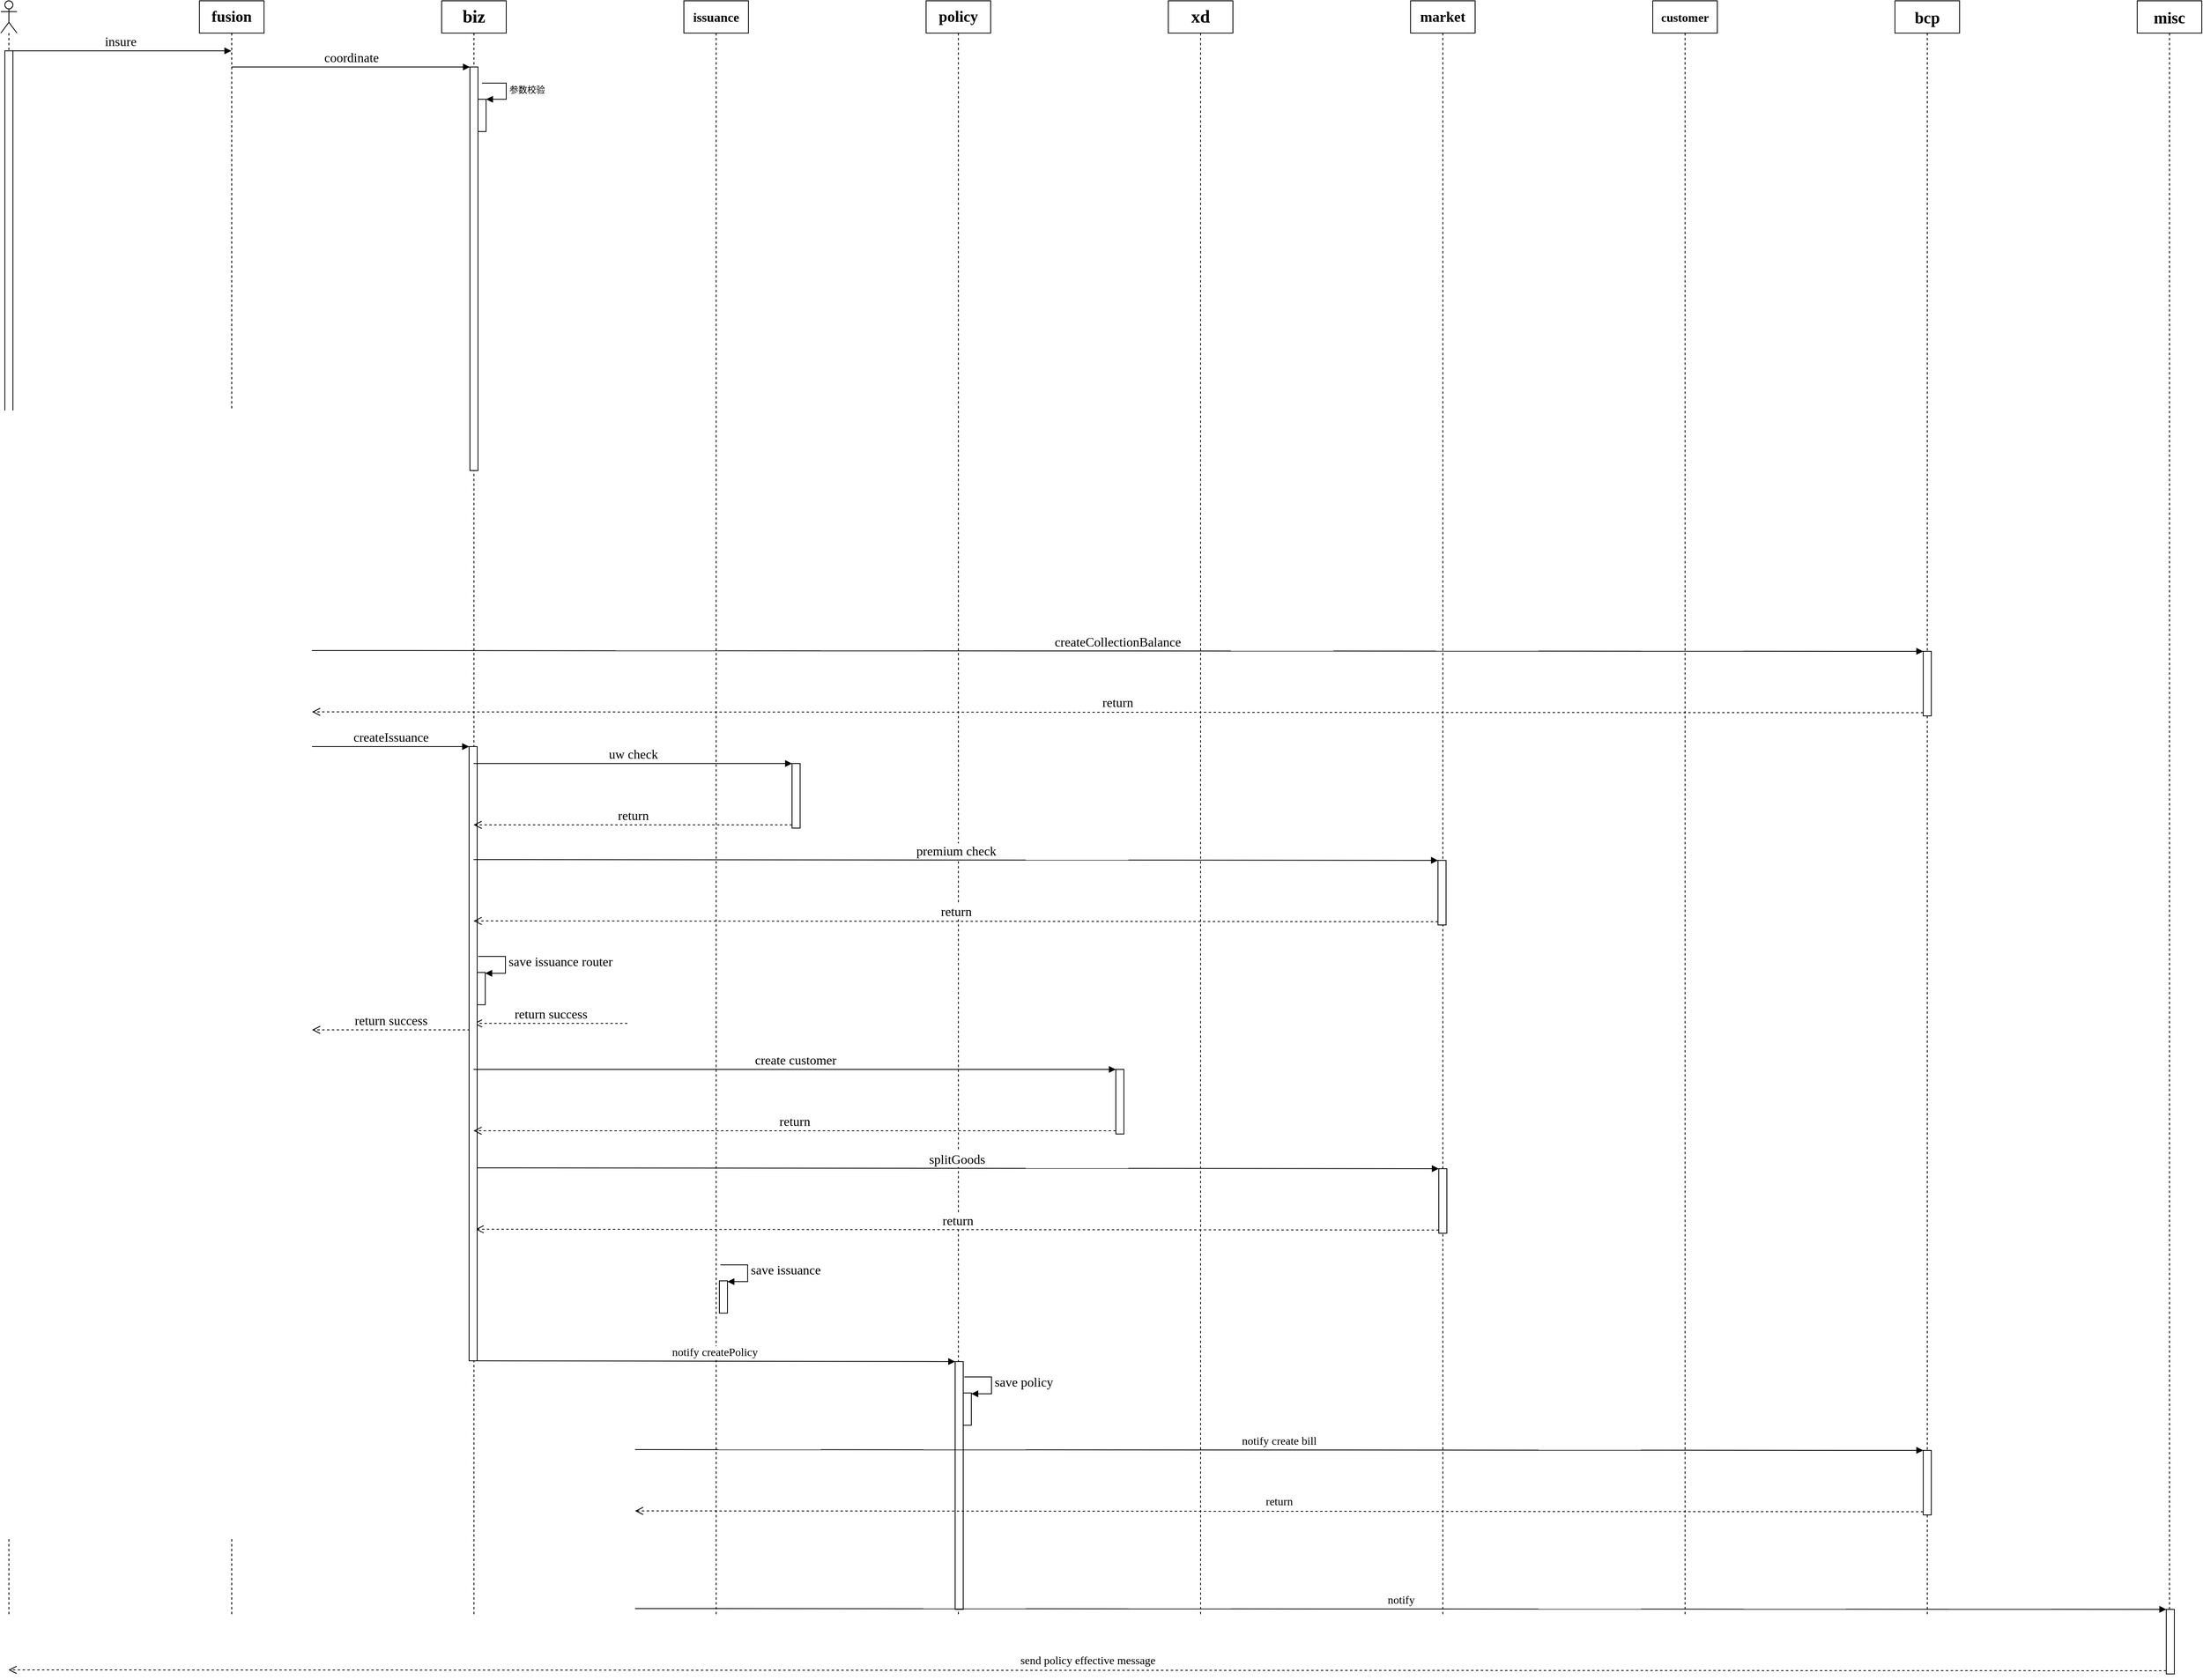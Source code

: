 <mxfile version="20.5.3" type="embed"><diagram name="Page-1" id="c7558073-3199-34d8-9f00-42111426c3f3"><mxGraphModel dx="1379" dy="862" grid="1" gridSize="10" guides="1" tooltips="1" connect="1" arrows="1" fold="1" page="1" pageScale="1" pageWidth="826" pageHeight="1169" background="none" math="0" shadow="0"><root><mxCell id="0"/><mxCell id="1" parent="0"/><mxCell id="127" value="fusion" style="shape=umlLifeline;perimeter=lifelinePerimeter;whiteSpace=wrap;html=1;container=1;collapsible=0;recursiveResize=0;outlineConnect=0;fontFamily=Lucida Console;fontSize=19;fontStyle=1" parent="1" vertex="1"><mxGeometry x="300" y="98" width="80" height="2000" as="geometry"/></mxCell><mxCell id="129" value="" style="shape=umlLifeline;participant=umlActor;perimeter=lifelinePerimeter;whiteSpace=wrap;html=1;container=1;collapsible=0;recursiveResize=0;verticalAlign=top;spacingTop=36;outlineConnect=0;fontSize=20;" parent="1" vertex="1"><mxGeometry x="54" y="98" width="20" height="2000" as="geometry"/></mxCell><mxCell id="150" value="insure" style="html=1;verticalAlign=bottom;endArrow=block;rounded=0;fontFamily=Lucida Console;fontSize=16;" parent="129" target="127" edge="1"><mxGeometry width="80" relative="1" as="geometry"><mxPoint x="10" y="62" as="sourcePoint"/><mxPoint x="90" y="62" as="targetPoint"/></mxGeometry></mxCell><mxCell id="133" value="" style="html=1;points=[];perimeter=orthogonalPerimeter;" parent="1" vertex="1"><mxGeometry x="59" y="160" width="10" height="1310" as="geometry"/></mxCell><mxCell id="134" value="issuance" style="shape=umlLifeline;perimeter=lifelinePerimeter;whiteSpace=wrap;html=1;container=1;collapsible=0;recursiveResize=0;outlineConnect=0;fontFamily=Lucida Console;fontSize=16;fontStyle=1" parent="1" vertex="1"><mxGeometry x="900" y="98" width="80" height="2000" as="geometry"/></mxCell><mxCell id="205" value="" style="html=1;points=[];perimeter=orthogonalPerimeter;fontFamily=Lucida Console;fontSize=16;" parent="134" vertex="1"><mxGeometry x="44" y="1585.94" width="10" height="40" as="geometry"/></mxCell><mxCell id="206" value="save issuance" style="edgeStyle=orthogonalEdgeStyle;html=1;align=left;spacingLeft=2;endArrow=block;rounded=0;entryX=1;entryY=0;fontFamily=Lucida Console;fontSize=16;exitX=1.224;exitY=0.293;exitDx=0;exitDy=0;exitPerimeter=0;" parent="134" edge="1"><mxGeometry relative="1" as="geometry"><mxPoint x="45.24" y="1566.073" as="sourcePoint"/><Array as="points"><mxPoint x="79" y="1565.94"/><mxPoint x="79" y="1586.94"/></Array><mxPoint x="54" y="1586.94" as="targetPoint"/></mxGeometry></mxCell><mxCell id="135" value="policy" style="shape=umlLifeline;perimeter=lifelinePerimeter;whiteSpace=wrap;html=1;container=1;collapsible=0;recursiveResize=0;outlineConnect=0;fontFamily=Lucida Console;fontSize=19;fontStyle=1" parent="1" vertex="1"><mxGeometry x="1200" y="98" width="80" height="2000" as="geometry"/></mxCell><mxCell id="209" value="" style="html=1;points=[];perimeter=orthogonalPerimeter;" parent="135" vertex="1"><mxGeometry x="36" y="1686" width="10" height="307" as="geometry"/></mxCell><mxCell id="212" value="" style="html=1;points=[];perimeter=orthogonalPerimeter;fontFamily=Lucida Console;fontSize=16;" parent="135" vertex="1"><mxGeometry x="46" y="1724.87" width="10" height="40" as="geometry"/></mxCell><mxCell id="213" value="save policy" style="edgeStyle=orthogonalEdgeStyle;html=1;align=left;spacingLeft=2;endArrow=block;rounded=0;entryX=1;entryY=0;fontFamily=Lucida Console;fontSize=16;exitX=1.224;exitY=0.293;exitDx=0;exitDy=0;exitPerimeter=0;" parent="135" edge="1"><mxGeometry relative="1" as="geometry"><mxPoint x="47.24" y="1705.003" as="sourcePoint"/><Array as="points"><mxPoint x="81" y="1704.87"/><mxPoint x="81" y="1725.87"/></Array><mxPoint x="56" y="1725.87" as="targetPoint"/></mxGeometry></mxCell><mxCell id="136" value="market" style="shape=umlLifeline;perimeter=lifelinePerimeter;whiteSpace=wrap;html=1;container=1;collapsible=0;recursiveResize=0;outlineConnect=0;fontFamily=Lucida Console;fontSize=18;fontStyle=1" parent="1" vertex="1"><mxGeometry x="1800" y="98" width="80" height="2000" as="geometry"/></mxCell><mxCell id="182" value="" style="html=1;points=[];perimeter=orthogonalPerimeter;fontFamily=Lucida Console;fontSize=16;" parent="136" vertex="1"><mxGeometry x="35" y="1447" width="10" height="80" as="geometry"/></mxCell><mxCell id="196" value="" style="html=1;points=[];perimeter=orthogonalPerimeter;fontFamily=Lucida Console;fontSize=16;" parent="136" vertex="1"><mxGeometry x="34" y="1065" width="10" height="80" as="geometry"/></mxCell><mxCell id="137" value="customer" style="shape=umlLifeline;perimeter=lifelinePerimeter;whiteSpace=wrap;html=1;container=1;collapsible=0;recursiveResize=0;outlineConnect=0;fontFamily=Lucida Console;fontSize=15;fontStyle=1" parent="1" vertex="1"><mxGeometry x="2100" y="98" width="80" height="2000" as="geometry"/></mxCell><mxCell id="138" value="bcp" style="shape=umlLifeline;perimeter=lifelinePerimeter;whiteSpace=wrap;html=1;container=1;collapsible=0;recursiveResize=0;outlineConnect=0;fontFamily=Lucida Console;fontSize=20;fontStyle=1" parent="1" vertex="1"><mxGeometry x="2400" y="98" width="80" height="2000" as="geometry"/></mxCell><mxCell id="187" value="" style="html=1;points=[];perimeter=orthogonalPerimeter;fontFamily=Lucida Console;fontSize=16;" parent="138" vertex="1"><mxGeometry x="35" y="806" width="10" height="80" as="geometry"/></mxCell><mxCell id="214" value="" style="html=1;points=[];perimeter=orthogonalPerimeter;fontFamily=Lucida Console;fontSize=14;" parent="138" vertex="1"><mxGeometry x="35" y="1796" width="10" height="80" as="geometry"/></mxCell><mxCell id="139" value="misc" style="shape=umlLifeline;perimeter=lifelinePerimeter;whiteSpace=wrap;html=1;container=1;collapsible=0;recursiveResize=0;outlineConnect=0;fontFamily=Lucida Console;fontSize=20;fontStyle=1" parent="1" vertex="1"><mxGeometry x="2700" y="98" width="80" height="2000" as="geometry"/></mxCell><mxCell id="217" value="" style="html=1;points=[];perimeter=orthogonalPerimeter;fontFamily=Lucida Console;fontSize=14;" parent="139" vertex="1"><mxGeometry x="36" y="1993" width="10" height="80" as="geometry"/></mxCell><mxCell id="143" value="biz" style="shape=umlLifeline;perimeter=lifelinePerimeter;whiteSpace=wrap;html=1;container=1;collapsible=0;recursiveResize=0;outlineConnect=0;fontFamily=Lucida Console;fontSize=22;fontStyle=1" parent="1" vertex="1"><mxGeometry x="600" y="98" width="80" height="2000" as="geometry"/></mxCell><mxCell id="202" value="" style="html=1;points=[];perimeter=orthogonalPerimeter;fontFamily=Lucida Console;fontSize=16;" parent="143" vertex="1"><mxGeometry x="35" y="82" width="10" height="500" as="geometry"/></mxCell><mxCell id="204" value="return success" style="html=1;verticalAlign=bottom;endArrow=open;dashed=1;endSize=8;exitX=0;exitY=0.95;rounded=0;fontFamily=Lucida Console;fontSize=16;" parent="143" edge="1"><mxGeometry relative="1" as="geometry"><mxPoint x="-160.5" y="1275.0" as="targetPoint"/><mxPoint x="35" y="1275.0" as="sourcePoint"/></mxGeometry></mxCell><mxCell id="167" value="return success" style="html=1;verticalAlign=bottom;endArrow=open;dashed=1;endSize=8;rounded=0;fontFamily=Lucida Console;fontSize=16;" parent="143" edge="1"><mxGeometry relative="1" as="geometry"><mxPoint x="230" y="1267" as="sourcePoint"/><mxPoint x="40" y="1267" as="targetPoint"/></mxGeometry></mxCell><mxCell id="220" value="" style="html=1;points=[];perimeter=orthogonalPerimeter;" vertex="1" parent="143"><mxGeometry x="45" y="122" width="10" height="40" as="geometry"/></mxCell><mxCell id="221" value="参数校验" style="edgeStyle=orthogonalEdgeStyle;html=1;align=left;spacingLeft=2;endArrow=block;rounded=0;entryX=1;entryY=0;" edge="1" target="220" parent="143"><mxGeometry relative="1" as="geometry"><mxPoint x="50" y="102" as="sourcePoint"/><Array as="points"><mxPoint x="80" y="102"/></Array></mxGeometry></mxCell><mxCell id="154" value="xd" style="shape=umlLifeline;perimeter=lifelinePerimeter;whiteSpace=wrap;html=1;container=1;collapsible=0;recursiveResize=0;outlineConnect=0;fontFamily=Lucida Console;fontStyle=1;fontSize=22;" parent="1" vertex="1"><mxGeometry x="1500" y="98" width="80" height="2000" as="geometry"/></mxCell><mxCell id="183" value="splitGoods" style="html=1;verticalAlign=bottom;endArrow=block;entryX=0;entryY=0;rounded=0;fontFamily=Lucida Console;fontSize=16;" parent="1" target="182" edge="1"><mxGeometry relative="1" as="geometry"><mxPoint x="641.324" y="1544" as="sourcePoint"/></mxGeometry></mxCell><mxCell id="184" value="return" style="html=1;verticalAlign=bottom;endArrow=open;dashed=1;endSize=8;exitX=0;exitY=0.95;rounded=0;fontFamily=Lucida Console;fontSize=16;" parent="1" source="182" edge="1"><mxGeometry relative="1" as="geometry"><mxPoint x="642" y="1620" as="targetPoint"/></mxGeometry></mxCell><mxCell id="188" value="createCollectionBalance" style="html=1;verticalAlign=bottom;endArrow=block;entryX=0;entryY=0;rounded=0;fontFamily=Lucida Console;fontSize=16;" parent="1" target="187" edge="1"><mxGeometry relative="1" as="geometry"><mxPoint x="439.324" y="903.0" as="sourcePoint"/></mxGeometry></mxCell><mxCell id="189" value="return" style="html=1;verticalAlign=bottom;endArrow=open;dashed=1;endSize=8;exitX=0;exitY=0.95;rounded=0;fontFamily=Lucida Console;fontSize=16;" parent="1" source="187" edge="1"><mxGeometry relative="1" as="geometry"><mxPoint x="439.5" y="979" as="targetPoint"/></mxGeometry></mxCell><mxCell id="190" value="" style="html=1;points=[];perimeter=orthogonalPerimeter;fontFamily=Lucida Console;fontSize=16;" parent="1" vertex="1"><mxGeometry x="634" y="1022" width="10" height="761" as="geometry"/></mxCell><mxCell id="191" value="createIssuance" style="html=1;verticalAlign=bottom;endArrow=block;entryX=0;entryY=0;rounded=0;fontFamily=Lucida Console;fontSize=16;" parent="1" target="190" edge="1"><mxGeometry relative="1" as="geometry"><mxPoint x="439.5" y="1022.0" as="sourcePoint"/></mxGeometry></mxCell><mxCell id="193" value="" style="html=1;points=[];perimeter=orthogonalPerimeter;fontFamily=Lucida Console;fontSize=16;" parent="1" vertex="1"><mxGeometry x="1034" y="1043" width="10" height="80" as="geometry"/></mxCell><mxCell id="194" value="uw check" style="html=1;verticalAlign=bottom;endArrow=block;entryX=0;entryY=0;rounded=0;fontFamily=Lucida Console;fontSize=16;" parent="1" target="193" edge="1"><mxGeometry relative="1" as="geometry"><mxPoint x="639.5" y="1043" as="sourcePoint"/></mxGeometry></mxCell><mxCell id="195" value="return" style="html=1;verticalAlign=bottom;endArrow=open;dashed=1;endSize=8;exitX=0;exitY=0.95;rounded=0;fontFamily=Lucida Console;fontSize=16;" parent="1" source="193" edge="1"><mxGeometry relative="1" as="geometry"><mxPoint x="639.5" y="1119" as="targetPoint"/></mxGeometry></mxCell><mxCell id="197" value="premium check" style="html=1;verticalAlign=bottom;endArrow=block;entryX=0;entryY=0;rounded=0;fontFamily=Lucida Console;fontSize=16;" parent="1" target="196" edge="1"><mxGeometry relative="1" as="geometry"><mxPoint x="639.5" y="1162" as="sourcePoint"/></mxGeometry></mxCell><mxCell id="198" value="return" style="html=1;verticalAlign=bottom;endArrow=open;dashed=1;endSize=8;exitX=0;exitY=0.95;rounded=0;fontFamily=Lucida Console;fontSize=16;" parent="1" source="196" edge="1"><mxGeometry relative="1" as="geometry"><mxPoint x="639.5" y="1238" as="targetPoint"/></mxGeometry></mxCell><mxCell id="199" value="" style="html=1;points=[];perimeter=orthogonalPerimeter;fontFamily=Lucida Console;fontSize=16;" parent="1" vertex="1"><mxGeometry x="1435" y="1422" width="10" height="80" as="geometry"/></mxCell><mxCell id="200" value="create customer" style="html=1;verticalAlign=bottom;endArrow=block;entryX=0;entryY=0;rounded=0;fontFamily=Lucida Console;fontSize=16;" parent="1" target="199" edge="1"><mxGeometry relative="1" as="geometry"><mxPoint x="639.5" y="1422" as="sourcePoint"/></mxGeometry></mxCell><mxCell id="201" value="return" style="html=1;verticalAlign=bottom;endArrow=open;dashed=1;endSize=8;exitX=0;exitY=0.95;rounded=0;fontFamily=Lucida Console;fontSize=16;" parent="1" source="199" edge="1"><mxGeometry relative="1" as="geometry"><mxPoint x="639.5" y="1498" as="targetPoint"/></mxGeometry></mxCell><mxCell id="203" value="coordinate" style="html=1;verticalAlign=bottom;endArrow=block;entryX=0;entryY=0;rounded=0;fontFamily=Lucida Console;fontSize=16;" parent="1" source="127" target="202" edge="1"><mxGeometry relative="1" as="geometry"><mxPoint x="319" y="754" as="sourcePoint"/></mxGeometry></mxCell><mxCell id="207" value="" style="html=1;points=[];perimeter=orthogonalPerimeter;fontFamily=Lucida Console;fontSize=16;" parent="1" vertex="1"><mxGeometry x="644" y="1301.87" width="10" height="40" as="geometry"/></mxCell><mxCell id="208" value="save issuance router" style="edgeStyle=orthogonalEdgeStyle;html=1;align=left;spacingLeft=2;endArrow=block;rounded=0;entryX=1;entryY=0;fontFamily=Lucida Console;fontSize=16;exitX=1.224;exitY=0.293;exitDx=0;exitDy=0;exitPerimeter=0;" parent="1" edge="1"><mxGeometry relative="1" as="geometry"><mxPoint x="645.24" y="1282.003" as="sourcePoint"/><Array as="points"><mxPoint x="679" y="1281.87"/><mxPoint x="679" y="1302.87"/></Array><mxPoint x="654" y="1302.87" as="targetPoint"/></mxGeometry></mxCell><mxCell id="210" value="notify createPolicy" style="html=1;verticalAlign=bottom;endArrow=block;entryX=0;entryY=0;rounded=0;fontSize=14;fontFamily=Lucida Console;" parent="1" target="209" edge="1"><mxGeometry relative="1" as="geometry"><mxPoint x="639.5" y="1783.0" as="sourcePoint"/></mxGeometry></mxCell><mxCell id="215" value="notify create bill" style="html=1;verticalAlign=bottom;endArrow=block;entryX=0;entryY=0;rounded=0;fontFamily=Lucida Console;fontSize=14;" parent="1" target="214" edge="1"><mxGeometry relative="1" as="geometry"><mxPoint x="839.5" y="1893" as="sourcePoint"/></mxGeometry></mxCell><mxCell id="216" value="return" style="html=1;verticalAlign=bottom;endArrow=open;dashed=1;endSize=8;exitX=0;exitY=0.95;rounded=0;fontFamily=Lucida Console;fontSize=14;" parent="1" source="214" edge="1"><mxGeometry relative="1" as="geometry"><mxPoint x="839.5" y="1969" as="targetPoint"/></mxGeometry></mxCell><mxCell id="218" value="notify" style="html=1;verticalAlign=bottom;endArrow=block;entryX=0;entryY=0;rounded=0;fontFamily=Lucida Console;fontSize=14;" parent="1" target="217" edge="1"><mxGeometry relative="1" as="geometry"><mxPoint x="839.5" y="2090" as="sourcePoint"/></mxGeometry></mxCell><mxCell id="219" value="send policy effective message" style="html=1;verticalAlign=bottom;endArrow=open;dashed=1;endSize=8;exitX=0;exitY=0.95;rounded=0;fontFamily=Lucida Console;fontSize=14;" parent="1" source="217" edge="1"><mxGeometry relative="1" as="geometry"><mxPoint x="63.5" y="2166" as="targetPoint"/></mxGeometry></mxCell></root></mxGraphModel></diagram></mxfile>